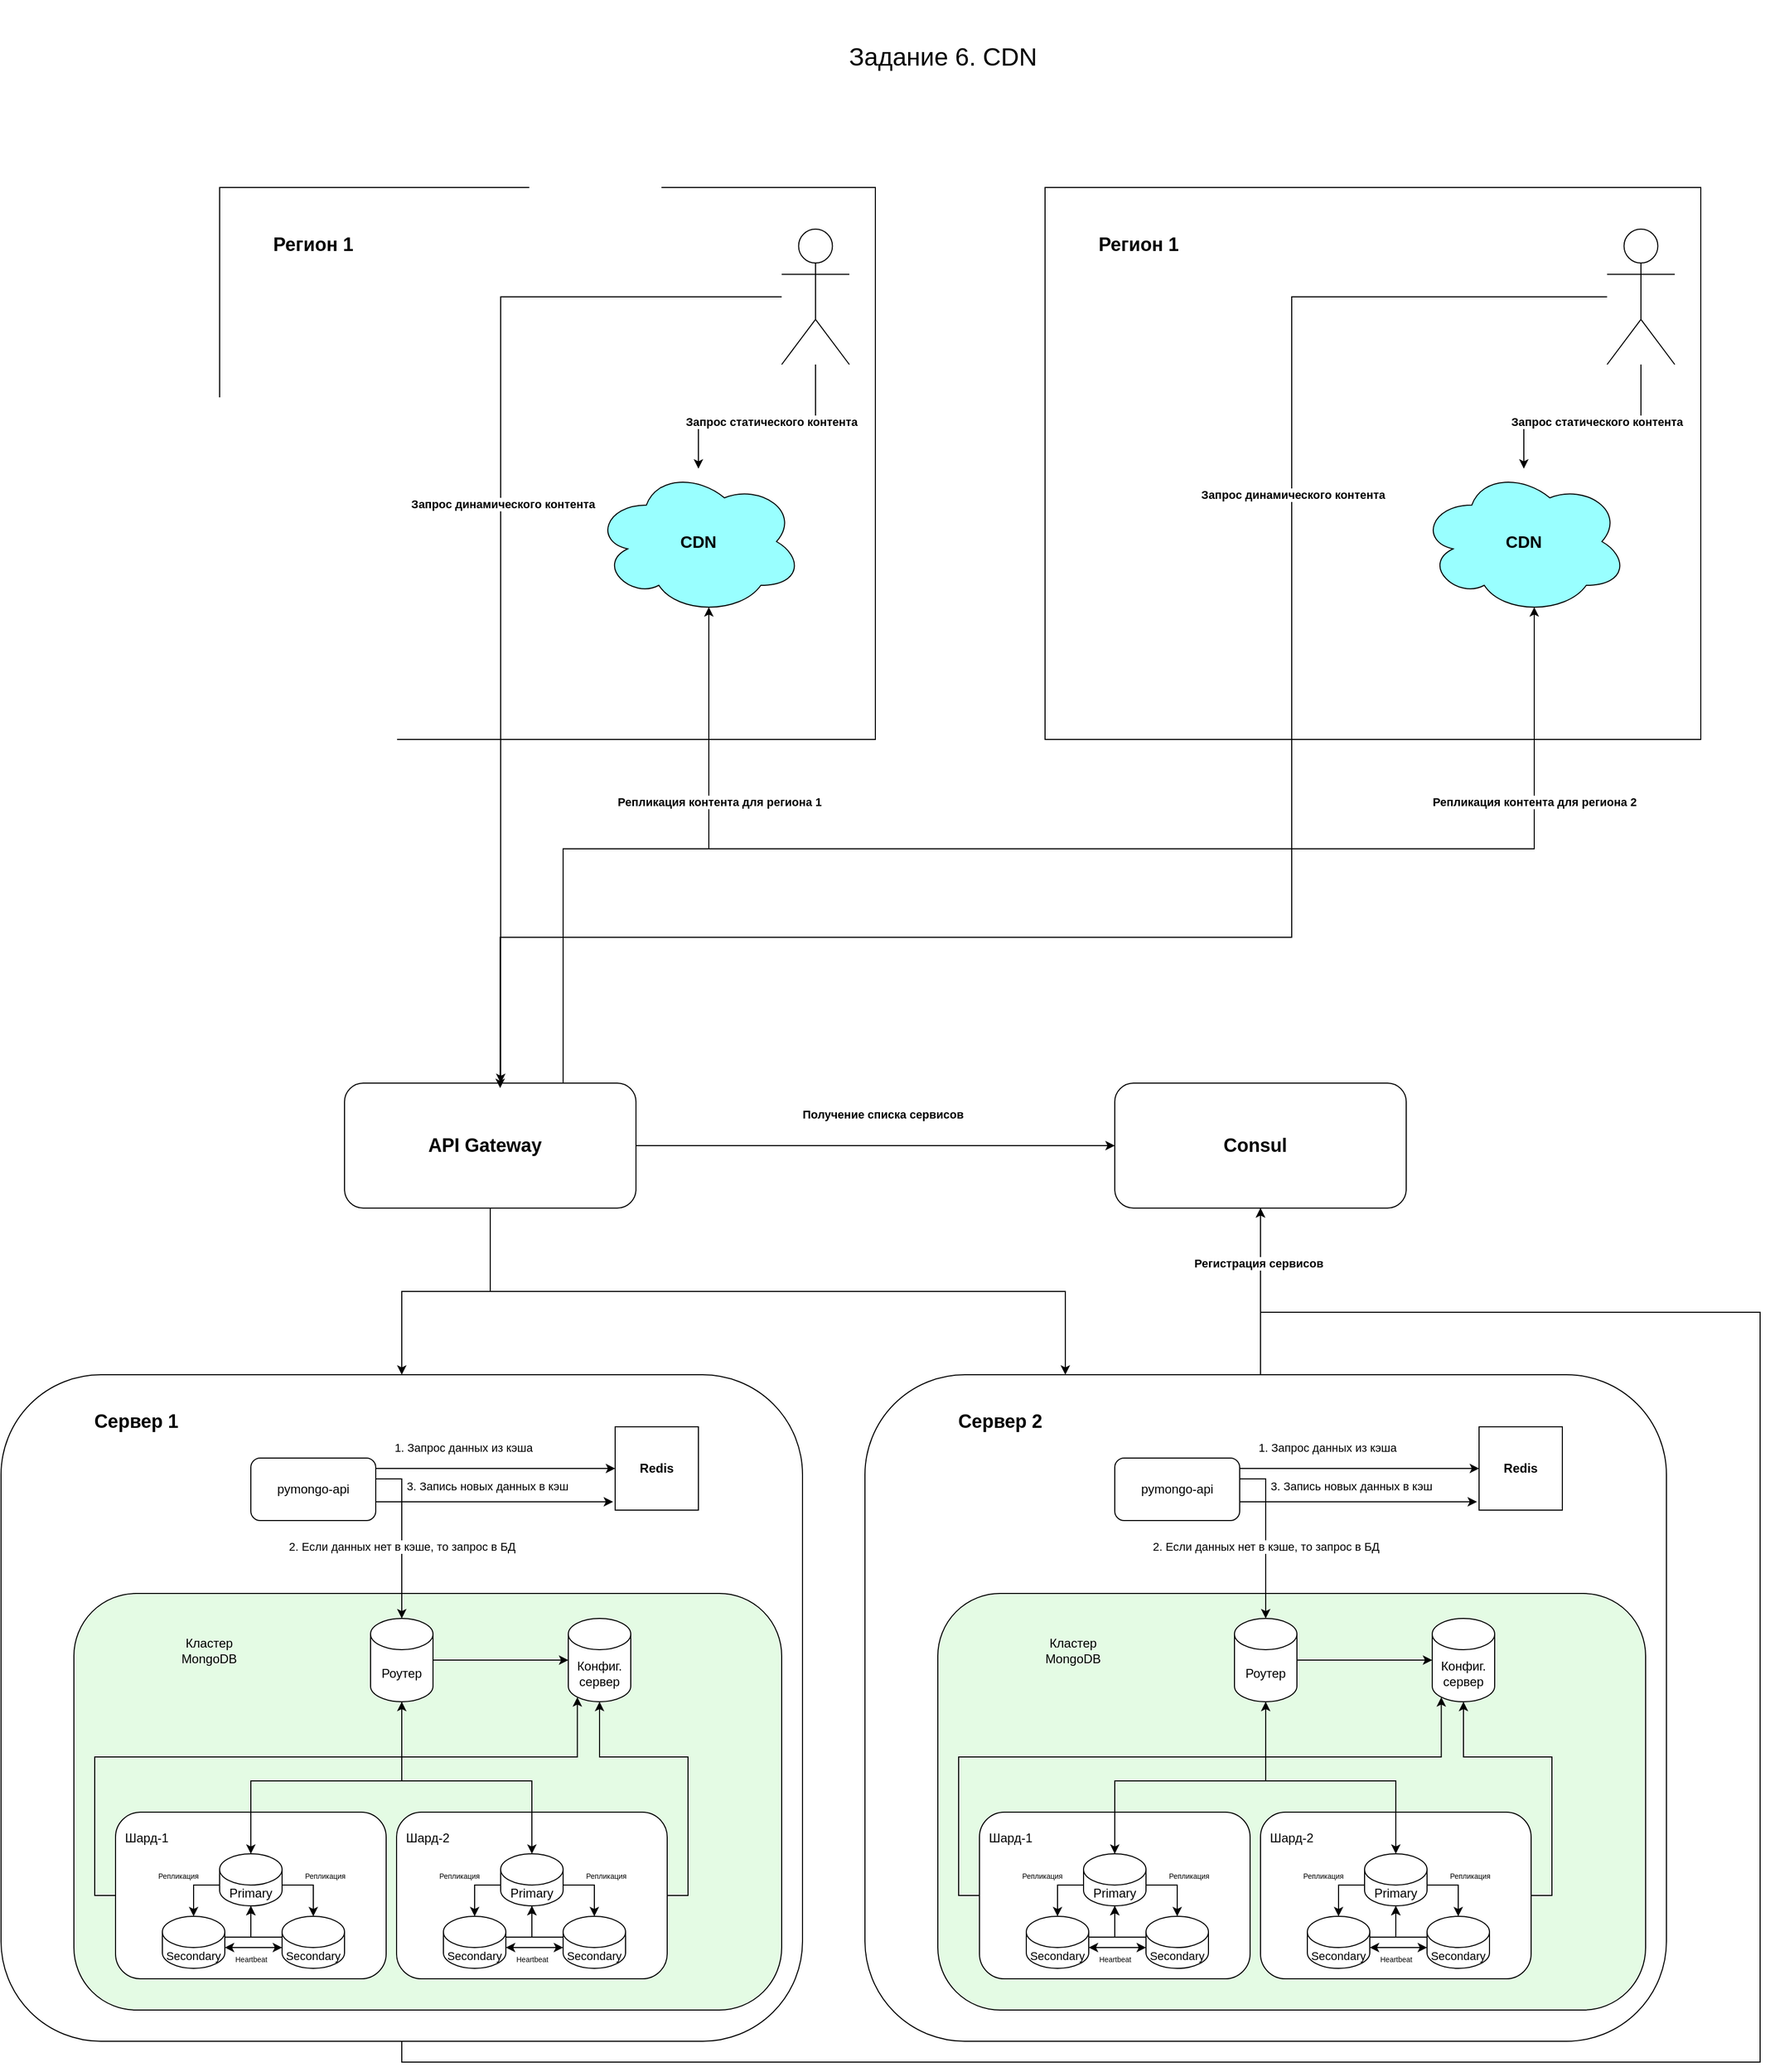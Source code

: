 <mxfile version="24.7.17">
  <diagram name="Page-1" id="-H_mtQnk-PTXWXPvYvuk">
    <mxGraphModel dx="7170" dy="5874" grid="1" gridSize="10" guides="1" tooltips="1" connect="1" arrows="1" fold="1" page="1" pageScale="1" pageWidth="1169" pageHeight="827" math="0" shadow="0">
      <root>
        <mxCell id="0" />
        <mxCell id="1" parent="0" />
        <mxCell id="JikTYuWjfZVvxx-_3Zb4-166" value="" style="rounded=0;whiteSpace=wrap;html=1;" vertex="1" parent="1">
          <mxGeometry x="330" y="-980" width="630" height="530" as="geometry" />
        </mxCell>
        <mxCell id="u2DICDxHQvClA-u2kyfJ-1" value="Задание 6.&amp;nbsp;CDN" style="text;strokeColor=none;align=center;fillColor=none;html=1;verticalAlign=middle;whiteSpace=wrap;rounded=0;fontSize=24;" parent="1" vertex="1">
          <mxGeometry x="860" y="-1160" width="330" height="110" as="geometry" />
        </mxCell>
        <mxCell id="JikTYuWjfZVvxx-_3Zb4-50" value="" style="group" vertex="1" connectable="0" parent="1">
          <mxGeometry x="120" y="160" width="770" height="640" as="geometry" />
        </mxCell>
        <mxCell id="JikTYuWjfZVvxx-_3Zb4-48" value="" style="rounded=1;whiteSpace=wrap;html=1;" vertex="1" parent="JikTYuWjfZVvxx-_3Zb4-50">
          <mxGeometry width="770" height="640" as="geometry" />
        </mxCell>
        <mxCell id="JikTYuWjfZVvxx-_3Zb4-1" value="" style="group" vertex="1" connectable="0" parent="JikTYuWjfZVvxx-_3Zb4-50">
          <mxGeometry x="70" y="50" width="680" height="560" as="geometry" />
        </mxCell>
        <mxCell id="u2DICDxHQvClA-u2kyfJ-53" style="edgeStyle=orthogonalEdgeStyle;rounded=0;orthogonalLoop=1;jettySize=auto;html=1;exitX=1;exitY=0.5;exitDx=0;exitDy=0;entryX=0;entryY=0.5;entryDx=0;entryDy=0;" parent="JikTYuWjfZVvxx-_3Zb4-1" source="zA23MoTUsTF4_91t8viU-3" target="u2DICDxHQvClA-u2kyfJ-52" edge="1">
          <mxGeometry relative="1" as="geometry">
            <Array as="points">
              <mxPoint x="290" y="40" />
              <mxPoint x="480" y="40" />
            </Array>
          </mxGeometry>
        </mxCell>
        <mxCell id="u2DICDxHQvClA-u2kyfJ-54" value="1. Запрос данных из кэша" style="edgeLabel;html=1;align=center;verticalAlign=middle;resizable=0;points=[];" parent="u2DICDxHQvClA-u2kyfJ-53" connectable="0" vertex="1">
          <mxGeometry x="-0.221" relative="1" as="geometry">
            <mxPoint x="6" y="-20" as="offset" />
          </mxGeometry>
        </mxCell>
        <mxCell id="zA23MoTUsTF4_91t8viU-3" value="pymongo-api" style="rounded=1;whiteSpace=wrap;html=1;" parent="JikTYuWjfZVvxx-_3Zb4-1" vertex="1">
          <mxGeometry x="170" y="30" width="120" height="60" as="geometry" />
        </mxCell>
        <mxCell id="u2DICDxHQvClA-u2kyfJ-12" value="" style="rounded=1;whiteSpace=wrap;html=1;container=0;fillColor=#E4FBE4;" parent="JikTYuWjfZVvxx-_3Zb4-1" vertex="1">
          <mxGeometry y="160" width="680" height="400" as="geometry" />
        </mxCell>
        <mxCell id="u2DICDxHQvClA-u2kyfJ-4" value="Роутер" style="shape=cylinder3;whiteSpace=wrap;html=1;boundedLbl=1;backgroundOutline=1;size=15;container=0;" parent="JikTYuWjfZVvxx-_3Zb4-1" vertex="1">
          <mxGeometry x="285" y="184" width="60" height="80" as="geometry" />
        </mxCell>
        <mxCell id="u2DICDxHQvClA-u2kyfJ-5" value="Конфиг. сервер" style="shape=cylinder3;whiteSpace=wrap;html=1;boundedLbl=1;backgroundOutline=1;size=15;container=0;" parent="JikTYuWjfZVvxx-_3Zb4-1" vertex="1">
          <mxGeometry x="475" y="184" width="60" height="80" as="geometry" />
        </mxCell>
        <mxCell id="u2DICDxHQvClA-u2kyfJ-6" style="edgeStyle=orthogonalEdgeStyle;rounded=0;orthogonalLoop=1;jettySize=auto;html=1;entryX=0;entryY=0.5;entryDx=0;entryDy=0;entryPerimeter=0;" parent="JikTYuWjfZVvxx-_3Zb4-1" source="u2DICDxHQvClA-u2kyfJ-4" target="u2DICDxHQvClA-u2kyfJ-5" edge="1">
          <mxGeometry relative="1" as="geometry" />
        </mxCell>
        <mxCell id="u2DICDxHQvClA-u2kyfJ-14" value="Кластер MongoDB" style="text;html=1;align=center;verticalAlign=middle;whiteSpace=wrap;rounded=0;container=0;" parent="JikTYuWjfZVvxx-_3Zb4-1" vertex="1">
          <mxGeometry x="100" y="200" width="60" height="30" as="geometry" />
        </mxCell>
        <mxCell id="u2DICDxHQvClA-u2kyfJ-25" value="" style="rounded=1;whiteSpace=wrap;html=1;" parent="JikTYuWjfZVvxx-_3Zb4-1" vertex="1">
          <mxGeometry x="40" y="370" width="260" height="160" as="geometry" />
        </mxCell>
        <mxCell id="u2DICDxHQvClA-u2kyfJ-16" value="&lt;font style=&quot;font-size: 11px;&quot;&gt;Secondary&lt;/font&gt;" style="shape=cylinder3;whiteSpace=wrap;html=1;boundedLbl=1;backgroundOutline=1;size=15;container=0;" parent="JikTYuWjfZVvxx-_3Zb4-1" vertex="1">
          <mxGeometry x="85" y="470" width="60" height="50" as="geometry" />
        </mxCell>
        <mxCell id="u2DICDxHQvClA-u2kyfJ-21" style="edgeStyle=orthogonalEdgeStyle;rounded=0;orthogonalLoop=1;jettySize=auto;html=1;exitX=1;exitY=0;exitDx=0;exitDy=30;exitPerimeter=0;" parent="JikTYuWjfZVvxx-_3Zb4-1" source="u2DICDxHQvClA-u2kyfJ-2" target="u2DICDxHQvClA-u2kyfJ-17" edge="1">
          <mxGeometry relative="1" as="geometry" />
        </mxCell>
        <mxCell id="u2DICDxHQvClA-u2kyfJ-34" value="&lt;font style=&quot;font-size: 7px;&quot;&gt;Репликация&lt;/font&gt;" style="edgeLabel;html=1;align=center;verticalAlign=middle;resizable=0;points=[];" parent="u2DICDxHQvClA-u2kyfJ-21" connectable="0" vertex="1">
          <mxGeometry x="-0.053" y="2" relative="1" as="geometry">
            <mxPoint x="12" y="-8" as="offset" />
          </mxGeometry>
        </mxCell>
        <mxCell id="u2DICDxHQvClA-u2kyfJ-2" value="Primary" style="shape=cylinder3;whiteSpace=wrap;html=1;boundedLbl=1;backgroundOutline=1;size=15;container=0;" parent="JikTYuWjfZVvxx-_3Zb4-1" vertex="1">
          <mxGeometry x="140" y="410" width="60" height="50" as="geometry" />
        </mxCell>
        <mxCell id="u2DICDxHQvClA-u2kyfJ-17" value="&lt;span style=&quot;font-size: 11px;&quot;&gt;Secondary&lt;/span&gt;" style="shape=cylinder3;whiteSpace=wrap;html=1;boundedLbl=1;backgroundOutline=1;size=15;container=0;" parent="JikTYuWjfZVvxx-_3Zb4-1" vertex="1">
          <mxGeometry x="200" y="470" width="60" height="50" as="geometry" />
        </mxCell>
        <mxCell id="u2DICDxHQvClA-u2kyfJ-18" style="edgeStyle=orthogonalEdgeStyle;rounded=0;orthogonalLoop=1;jettySize=auto;html=1;exitX=0;exitY=0;exitDx=0;exitDy=30;exitPerimeter=0;entryX=0.5;entryY=0;entryDx=0;entryDy=0;entryPerimeter=0;" parent="JikTYuWjfZVvxx-_3Zb4-1" source="u2DICDxHQvClA-u2kyfJ-2" target="u2DICDxHQvClA-u2kyfJ-16" edge="1">
          <mxGeometry relative="1" as="geometry" />
        </mxCell>
        <mxCell id="u2DICDxHQvClA-u2kyfJ-33" value="&lt;font style=&quot;font-size: 7px;&quot;&gt;Репликация&lt;/font&gt;" style="edgeLabel;html=1;align=center;verticalAlign=middle;resizable=0;points=[];" parent="u2DICDxHQvClA-u2kyfJ-18" connectable="0" vertex="1">
          <mxGeometry x="-0.331" relative="1" as="geometry">
            <mxPoint x="-22" y="-10" as="offset" />
          </mxGeometry>
        </mxCell>
        <mxCell id="u2DICDxHQvClA-u2kyfJ-24" value="" style="endArrow=classic;startArrow=classic;html=1;rounded=0;entryX=0;entryY=0;entryDx=0;entryDy=30;entryPerimeter=0;exitX=1;exitY=0;exitDx=0;exitDy=30;exitPerimeter=0;" parent="JikTYuWjfZVvxx-_3Zb4-1" source="u2DICDxHQvClA-u2kyfJ-16" target="u2DICDxHQvClA-u2kyfJ-17" edge="1">
          <mxGeometry width="50" height="50" relative="1" as="geometry">
            <mxPoint x="125" y="380" as="sourcePoint" />
            <mxPoint x="175" y="330" as="targetPoint" />
          </mxGeometry>
        </mxCell>
        <mxCell id="u2DICDxHQvClA-u2kyfJ-31" value="&lt;font style=&quot;font-size: 7px;&quot;&gt;Heartbeat&lt;/font&gt;" style="edgeLabel;html=1;align=center;verticalAlign=middle;resizable=0;points=[];" parent="u2DICDxHQvClA-u2kyfJ-24" connectable="0" vertex="1">
          <mxGeometry x="-0.069" y="1" relative="1" as="geometry">
            <mxPoint x="-1" y="11" as="offset" />
          </mxGeometry>
        </mxCell>
        <mxCell id="u2DICDxHQvClA-u2kyfJ-26" value="Шард-1" style="text;html=1;align=center;verticalAlign=middle;whiteSpace=wrap;rounded=0;" parent="JikTYuWjfZVvxx-_3Zb4-1" vertex="1">
          <mxGeometry x="40" y="380" width="60" height="30" as="geometry" />
        </mxCell>
        <mxCell id="u2DICDxHQvClA-u2kyfJ-29" style="edgeStyle=orthogonalEdgeStyle;rounded=0;orthogonalLoop=1;jettySize=auto;html=1;exitX=1;exitY=0;exitDx=0;exitDy=20;exitPerimeter=0;entryX=0.5;entryY=1;entryDx=0;entryDy=0;entryPerimeter=0;" parent="JikTYuWjfZVvxx-_3Zb4-1" source="u2DICDxHQvClA-u2kyfJ-16" target="u2DICDxHQvClA-u2kyfJ-2" edge="1">
          <mxGeometry relative="1" as="geometry" />
        </mxCell>
        <mxCell id="u2DICDxHQvClA-u2kyfJ-30" style="edgeStyle=orthogonalEdgeStyle;rounded=0;orthogonalLoop=1;jettySize=auto;html=1;exitX=0;exitY=0;exitDx=0;exitDy=20;exitPerimeter=0;entryX=0.5;entryY=1;entryDx=0;entryDy=0;entryPerimeter=0;" parent="JikTYuWjfZVvxx-_3Zb4-1" source="u2DICDxHQvClA-u2kyfJ-17" target="u2DICDxHQvClA-u2kyfJ-2" edge="1">
          <mxGeometry relative="1" as="geometry" />
        </mxCell>
        <mxCell id="u2DICDxHQvClA-u2kyfJ-8" style="edgeStyle=orthogonalEdgeStyle;rounded=0;orthogonalLoop=1;jettySize=auto;html=1;exitX=0.5;exitY=1;exitDx=0;exitDy=0;exitPerimeter=0;entryX=0.5;entryY=0;entryDx=0;entryDy=0;entryPerimeter=0;" parent="JikTYuWjfZVvxx-_3Zb4-1" source="u2DICDxHQvClA-u2kyfJ-4" target="u2DICDxHQvClA-u2kyfJ-2" edge="1">
          <mxGeometry relative="1" as="geometry">
            <Array as="points">
              <mxPoint x="315" y="340" />
              <mxPoint x="170" y="340" />
            </Array>
          </mxGeometry>
        </mxCell>
        <mxCell id="u2DICDxHQvClA-u2kyfJ-32" style="edgeStyle=orthogonalEdgeStyle;rounded=0;orthogonalLoop=1;jettySize=auto;html=1;exitX=0.5;exitY=0;exitDx=0;exitDy=0;exitPerimeter=0;entryX=0.5;entryY=1;entryDx=0;entryDy=0;entryPerimeter=0;" parent="JikTYuWjfZVvxx-_3Zb4-1" source="u2DICDxHQvClA-u2kyfJ-2" target="u2DICDxHQvClA-u2kyfJ-4" edge="1">
          <mxGeometry relative="1" as="geometry">
            <Array as="points">
              <mxPoint x="170" y="340" />
              <mxPoint x="315" y="340" />
            </Array>
          </mxGeometry>
        </mxCell>
        <mxCell id="u2DICDxHQvClA-u2kyfJ-35" value="" style="rounded=1;whiteSpace=wrap;html=1;" parent="JikTYuWjfZVvxx-_3Zb4-1" vertex="1">
          <mxGeometry x="310" y="370" width="260" height="160" as="geometry" />
        </mxCell>
        <mxCell id="u2DICDxHQvClA-u2kyfJ-36" value="&lt;font style=&quot;font-size: 11px;&quot;&gt;Secondary&lt;/font&gt;" style="shape=cylinder3;whiteSpace=wrap;html=1;boundedLbl=1;backgroundOutline=1;size=15;container=0;" parent="JikTYuWjfZVvxx-_3Zb4-1" vertex="1">
          <mxGeometry x="355" y="470" width="60" height="50" as="geometry" />
        </mxCell>
        <mxCell id="u2DICDxHQvClA-u2kyfJ-37" style="edgeStyle=orthogonalEdgeStyle;rounded=0;orthogonalLoop=1;jettySize=auto;html=1;exitX=1;exitY=0;exitDx=0;exitDy=30;exitPerimeter=0;" parent="JikTYuWjfZVvxx-_3Zb4-1" source="u2DICDxHQvClA-u2kyfJ-39" target="u2DICDxHQvClA-u2kyfJ-40" edge="1">
          <mxGeometry relative="1" as="geometry" />
        </mxCell>
        <mxCell id="u2DICDxHQvClA-u2kyfJ-38" value="&lt;font style=&quot;font-size: 7px;&quot;&gt;Репликация&lt;/font&gt;" style="edgeLabel;html=1;align=center;verticalAlign=middle;resizable=0;points=[];" parent="u2DICDxHQvClA-u2kyfJ-37" connectable="0" vertex="1">
          <mxGeometry x="-0.053" y="2" relative="1" as="geometry">
            <mxPoint x="12" y="-8" as="offset" />
          </mxGeometry>
        </mxCell>
        <mxCell id="u2DICDxHQvClA-u2kyfJ-39" value="Primary" style="shape=cylinder3;whiteSpace=wrap;html=1;boundedLbl=1;backgroundOutline=1;size=15;container=0;" parent="JikTYuWjfZVvxx-_3Zb4-1" vertex="1">
          <mxGeometry x="410" y="410" width="60" height="50" as="geometry" />
        </mxCell>
        <mxCell id="u2DICDxHQvClA-u2kyfJ-40" value="&lt;span style=&quot;font-size: 11px;&quot;&gt;Secondary&lt;/span&gt;" style="shape=cylinder3;whiteSpace=wrap;html=1;boundedLbl=1;backgroundOutline=1;size=15;container=0;" parent="JikTYuWjfZVvxx-_3Zb4-1" vertex="1">
          <mxGeometry x="470" y="470" width="60" height="50" as="geometry" />
        </mxCell>
        <mxCell id="u2DICDxHQvClA-u2kyfJ-41" style="edgeStyle=orthogonalEdgeStyle;rounded=0;orthogonalLoop=1;jettySize=auto;html=1;exitX=0;exitY=0;exitDx=0;exitDy=30;exitPerimeter=0;entryX=0.5;entryY=0;entryDx=0;entryDy=0;entryPerimeter=0;" parent="JikTYuWjfZVvxx-_3Zb4-1" source="u2DICDxHQvClA-u2kyfJ-39" target="u2DICDxHQvClA-u2kyfJ-36" edge="1">
          <mxGeometry relative="1" as="geometry" />
        </mxCell>
        <mxCell id="u2DICDxHQvClA-u2kyfJ-42" value="&lt;font style=&quot;font-size: 7px;&quot;&gt;Репликация&lt;/font&gt;" style="edgeLabel;html=1;align=center;verticalAlign=middle;resizable=0;points=[];" parent="u2DICDxHQvClA-u2kyfJ-41" connectable="0" vertex="1">
          <mxGeometry x="-0.331" relative="1" as="geometry">
            <mxPoint x="-22" y="-10" as="offset" />
          </mxGeometry>
        </mxCell>
        <mxCell id="u2DICDxHQvClA-u2kyfJ-43" value="" style="endArrow=classic;startArrow=classic;html=1;rounded=0;entryX=0;entryY=0;entryDx=0;entryDy=30;entryPerimeter=0;exitX=1;exitY=0;exitDx=0;exitDy=30;exitPerimeter=0;" parent="JikTYuWjfZVvxx-_3Zb4-1" source="u2DICDxHQvClA-u2kyfJ-36" target="u2DICDxHQvClA-u2kyfJ-40" edge="1">
          <mxGeometry width="50" height="50" relative="1" as="geometry">
            <mxPoint x="395" y="380" as="sourcePoint" />
            <mxPoint x="445" y="330" as="targetPoint" />
          </mxGeometry>
        </mxCell>
        <mxCell id="u2DICDxHQvClA-u2kyfJ-44" value="&lt;font style=&quot;font-size: 7px;&quot;&gt;Heartbeat&lt;/font&gt;" style="edgeLabel;html=1;align=center;verticalAlign=middle;resizable=0;points=[];" parent="u2DICDxHQvClA-u2kyfJ-43" connectable="0" vertex="1">
          <mxGeometry x="-0.069" y="1" relative="1" as="geometry">
            <mxPoint x="-1" y="11" as="offset" />
          </mxGeometry>
        </mxCell>
        <mxCell id="u2DICDxHQvClA-u2kyfJ-45" value="Шард-2" style="text;html=1;align=center;verticalAlign=middle;whiteSpace=wrap;rounded=0;" parent="JikTYuWjfZVvxx-_3Zb4-1" vertex="1">
          <mxGeometry x="310" y="380" width="60" height="30" as="geometry" />
        </mxCell>
        <mxCell id="u2DICDxHQvClA-u2kyfJ-46" style="edgeStyle=orthogonalEdgeStyle;rounded=0;orthogonalLoop=1;jettySize=auto;html=1;exitX=1;exitY=0;exitDx=0;exitDy=20;exitPerimeter=0;entryX=0.5;entryY=1;entryDx=0;entryDy=0;entryPerimeter=0;" parent="JikTYuWjfZVvxx-_3Zb4-1" source="u2DICDxHQvClA-u2kyfJ-36" target="u2DICDxHQvClA-u2kyfJ-39" edge="1">
          <mxGeometry relative="1" as="geometry" />
        </mxCell>
        <mxCell id="u2DICDxHQvClA-u2kyfJ-47" style="edgeStyle=orthogonalEdgeStyle;rounded=0;orthogonalLoop=1;jettySize=auto;html=1;exitX=0;exitY=0;exitDx=0;exitDy=20;exitPerimeter=0;entryX=0.5;entryY=1;entryDx=0;entryDy=0;entryPerimeter=0;" parent="JikTYuWjfZVvxx-_3Zb4-1" source="u2DICDxHQvClA-u2kyfJ-40" target="u2DICDxHQvClA-u2kyfJ-39" edge="1">
          <mxGeometry relative="1" as="geometry" />
        </mxCell>
        <mxCell id="u2DICDxHQvClA-u2kyfJ-48" style="edgeStyle=orthogonalEdgeStyle;rounded=0;orthogonalLoop=1;jettySize=auto;html=1;entryX=0.5;entryY=0;entryDx=0;entryDy=0;entryPerimeter=0;" parent="JikTYuWjfZVvxx-_3Zb4-1" source="u2DICDxHQvClA-u2kyfJ-4" target="u2DICDxHQvClA-u2kyfJ-39" edge="1">
          <mxGeometry relative="1" as="geometry">
            <Array as="points">
              <mxPoint x="315" y="340" />
              <mxPoint x="440" y="340" />
            </Array>
          </mxGeometry>
        </mxCell>
        <mxCell id="u2DICDxHQvClA-u2kyfJ-50" style="edgeStyle=orthogonalEdgeStyle;rounded=0;orthogonalLoop=1;jettySize=auto;html=1;exitX=1;exitY=0.5;exitDx=0;exitDy=0;entryX=0.5;entryY=1;entryDx=0;entryDy=0;entryPerimeter=0;" parent="JikTYuWjfZVvxx-_3Zb4-1" source="u2DICDxHQvClA-u2kyfJ-35" target="u2DICDxHQvClA-u2kyfJ-5" edge="1">
          <mxGeometry relative="1" as="geometry" />
        </mxCell>
        <mxCell id="u2DICDxHQvClA-u2kyfJ-51" style="edgeStyle=orthogonalEdgeStyle;rounded=0;orthogonalLoop=1;jettySize=auto;html=1;exitX=0;exitY=0.5;exitDx=0;exitDy=0;entryX=0.145;entryY=1;entryDx=0;entryDy=-4.35;entryPerimeter=0;" parent="JikTYuWjfZVvxx-_3Zb4-1" source="u2DICDxHQvClA-u2kyfJ-25" target="u2DICDxHQvClA-u2kyfJ-5" edge="1">
          <mxGeometry relative="1" as="geometry" />
        </mxCell>
        <mxCell id="u2DICDxHQvClA-u2kyfJ-52" value="&lt;b&gt;Redis&lt;/b&gt;" style="whiteSpace=wrap;html=1;aspect=fixed;" parent="JikTYuWjfZVvxx-_3Zb4-1" vertex="1">
          <mxGeometry x="520" width="80" height="80" as="geometry" />
        </mxCell>
        <mxCell id="zA23MoTUsTF4_91t8viU-4" style="edgeStyle=orthogonalEdgeStyle;rounded=0;orthogonalLoop=1;jettySize=auto;html=1;exitX=1;exitY=0.5;exitDx=0;exitDy=0;entryX=0.5;entryY=0;entryDx=0;entryDy=0;entryPerimeter=0;" parent="JikTYuWjfZVvxx-_3Zb4-1" source="zA23MoTUsTF4_91t8viU-3" target="u2DICDxHQvClA-u2kyfJ-4" edge="1">
          <mxGeometry relative="1" as="geometry">
            <mxPoint x="380" y="70" as="targetPoint" />
            <Array as="points">
              <mxPoint x="290" y="50" />
              <mxPoint x="315" y="50" />
            </Array>
          </mxGeometry>
        </mxCell>
        <mxCell id="u2DICDxHQvClA-u2kyfJ-55" value="2. Если данных нет в кэше, то запрос в БД" style="edgeLabel;html=1;align=center;verticalAlign=middle;resizable=0;points=[];" parent="zA23MoTUsTF4_91t8viU-4" connectable="0" vertex="1">
          <mxGeometry x="0.181" relative="1" as="geometry">
            <mxPoint as="offset" />
          </mxGeometry>
        </mxCell>
        <mxCell id="u2DICDxHQvClA-u2kyfJ-56" style="edgeStyle=orthogonalEdgeStyle;rounded=0;orthogonalLoop=1;jettySize=auto;html=1;exitX=1;exitY=0.75;exitDx=0;exitDy=0;entryX=-0.025;entryY=0.9;entryDx=0;entryDy=0;entryPerimeter=0;" parent="JikTYuWjfZVvxx-_3Zb4-1" source="zA23MoTUsTF4_91t8viU-3" target="u2DICDxHQvClA-u2kyfJ-52" edge="1">
          <mxGeometry relative="1" as="geometry">
            <Array as="points">
              <mxPoint x="290" y="72" />
            </Array>
          </mxGeometry>
        </mxCell>
        <mxCell id="u2DICDxHQvClA-u2kyfJ-57" value="3. Запись новых данных в кэш" style="edgeLabel;html=1;align=center;verticalAlign=middle;resizable=0;points=[];" parent="u2DICDxHQvClA-u2kyfJ-56" connectable="0" vertex="1">
          <mxGeometry x="-0.126" relative="1" as="geometry">
            <mxPoint x="9" y="-15" as="offset" />
          </mxGeometry>
        </mxCell>
        <mxCell id="JikTYuWjfZVvxx-_3Zb4-49" value="Сервер 1" style="text;html=1;align=center;verticalAlign=middle;whiteSpace=wrap;rounded=0;fontSize=18;fontStyle=1" vertex="1" parent="JikTYuWjfZVvxx-_3Zb4-50">
          <mxGeometry x="70" y="30" width="120" height="30" as="geometry" />
        </mxCell>
        <mxCell id="JikTYuWjfZVvxx-_3Zb4-51" value="" style="group" vertex="1" connectable="0" parent="1">
          <mxGeometry x="950" y="160" width="770" height="640" as="geometry" />
        </mxCell>
        <mxCell id="JikTYuWjfZVvxx-_3Zb4-52" value="" style="rounded=1;whiteSpace=wrap;html=1;" vertex="1" parent="JikTYuWjfZVvxx-_3Zb4-51">
          <mxGeometry width="770" height="640" as="geometry" />
        </mxCell>
        <mxCell id="JikTYuWjfZVvxx-_3Zb4-53" value="" style="group" vertex="1" connectable="0" parent="JikTYuWjfZVvxx-_3Zb4-51">
          <mxGeometry x="70" y="50" width="680" height="560" as="geometry" />
        </mxCell>
        <mxCell id="JikTYuWjfZVvxx-_3Zb4-54" style="edgeStyle=orthogonalEdgeStyle;rounded=0;orthogonalLoop=1;jettySize=auto;html=1;exitX=1;exitY=0.5;exitDx=0;exitDy=0;entryX=0;entryY=0.5;entryDx=0;entryDy=0;" edge="1" parent="JikTYuWjfZVvxx-_3Zb4-53" source="JikTYuWjfZVvxx-_3Zb4-56" target="JikTYuWjfZVvxx-_3Zb4-93">
          <mxGeometry relative="1" as="geometry">
            <Array as="points">
              <mxPoint x="290" y="40" />
              <mxPoint x="480" y="40" />
            </Array>
          </mxGeometry>
        </mxCell>
        <mxCell id="JikTYuWjfZVvxx-_3Zb4-55" value="1. Запрос данных из кэша" style="edgeLabel;html=1;align=center;verticalAlign=middle;resizable=0;points=[];" connectable="0" vertex="1" parent="JikTYuWjfZVvxx-_3Zb4-54">
          <mxGeometry x="-0.221" relative="1" as="geometry">
            <mxPoint x="6" y="-20" as="offset" />
          </mxGeometry>
        </mxCell>
        <mxCell id="JikTYuWjfZVvxx-_3Zb4-56" value="pymongo-api" style="rounded=1;whiteSpace=wrap;html=1;" vertex="1" parent="JikTYuWjfZVvxx-_3Zb4-53">
          <mxGeometry x="170" y="30" width="120" height="60" as="geometry" />
        </mxCell>
        <mxCell id="JikTYuWjfZVvxx-_3Zb4-57" value="" style="rounded=1;whiteSpace=wrap;html=1;container=0;fillColor=#E4FBE4;" vertex="1" parent="JikTYuWjfZVvxx-_3Zb4-53">
          <mxGeometry y="160" width="680" height="400" as="geometry" />
        </mxCell>
        <mxCell id="JikTYuWjfZVvxx-_3Zb4-58" value="Роутер" style="shape=cylinder3;whiteSpace=wrap;html=1;boundedLbl=1;backgroundOutline=1;size=15;container=0;" vertex="1" parent="JikTYuWjfZVvxx-_3Zb4-53">
          <mxGeometry x="285" y="184" width="60" height="80" as="geometry" />
        </mxCell>
        <mxCell id="JikTYuWjfZVvxx-_3Zb4-59" value="Конфиг. сервер" style="shape=cylinder3;whiteSpace=wrap;html=1;boundedLbl=1;backgroundOutline=1;size=15;container=0;" vertex="1" parent="JikTYuWjfZVvxx-_3Zb4-53">
          <mxGeometry x="475" y="184" width="60" height="80" as="geometry" />
        </mxCell>
        <mxCell id="JikTYuWjfZVvxx-_3Zb4-60" style="edgeStyle=orthogonalEdgeStyle;rounded=0;orthogonalLoop=1;jettySize=auto;html=1;entryX=0;entryY=0.5;entryDx=0;entryDy=0;entryPerimeter=0;" edge="1" parent="JikTYuWjfZVvxx-_3Zb4-53" source="JikTYuWjfZVvxx-_3Zb4-58" target="JikTYuWjfZVvxx-_3Zb4-59">
          <mxGeometry relative="1" as="geometry" />
        </mxCell>
        <mxCell id="JikTYuWjfZVvxx-_3Zb4-61" value="Кластер MongoDB" style="text;html=1;align=center;verticalAlign=middle;whiteSpace=wrap;rounded=0;container=0;" vertex="1" parent="JikTYuWjfZVvxx-_3Zb4-53">
          <mxGeometry x="100" y="200" width="60" height="30" as="geometry" />
        </mxCell>
        <mxCell id="JikTYuWjfZVvxx-_3Zb4-62" value="" style="rounded=1;whiteSpace=wrap;html=1;" vertex="1" parent="JikTYuWjfZVvxx-_3Zb4-53">
          <mxGeometry x="40" y="370" width="260" height="160" as="geometry" />
        </mxCell>
        <mxCell id="JikTYuWjfZVvxx-_3Zb4-63" value="&lt;font style=&quot;font-size: 11px;&quot;&gt;Secondary&lt;/font&gt;" style="shape=cylinder3;whiteSpace=wrap;html=1;boundedLbl=1;backgroundOutline=1;size=15;container=0;" vertex="1" parent="JikTYuWjfZVvxx-_3Zb4-53">
          <mxGeometry x="85" y="470" width="60" height="50" as="geometry" />
        </mxCell>
        <mxCell id="JikTYuWjfZVvxx-_3Zb4-64" style="edgeStyle=orthogonalEdgeStyle;rounded=0;orthogonalLoop=1;jettySize=auto;html=1;exitX=1;exitY=0;exitDx=0;exitDy=30;exitPerimeter=0;" edge="1" parent="JikTYuWjfZVvxx-_3Zb4-53" source="JikTYuWjfZVvxx-_3Zb4-66" target="JikTYuWjfZVvxx-_3Zb4-67">
          <mxGeometry relative="1" as="geometry" />
        </mxCell>
        <mxCell id="JikTYuWjfZVvxx-_3Zb4-65" value="&lt;font style=&quot;font-size: 7px;&quot;&gt;Репликация&lt;/font&gt;" style="edgeLabel;html=1;align=center;verticalAlign=middle;resizable=0;points=[];" connectable="0" vertex="1" parent="JikTYuWjfZVvxx-_3Zb4-64">
          <mxGeometry x="-0.053" y="2" relative="1" as="geometry">
            <mxPoint x="12" y="-8" as="offset" />
          </mxGeometry>
        </mxCell>
        <mxCell id="JikTYuWjfZVvxx-_3Zb4-66" value="Primary" style="shape=cylinder3;whiteSpace=wrap;html=1;boundedLbl=1;backgroundOutline=1;size=15;container=0;" vertex="1" parent="JikTYuWjfZVvxx-_3Zb4-53">
          <mxGeometry x="140" y="410" width="60" height="50" as="geometry" />
        </mxCell>
        <mxCell id="JikTYuWjfZVvxx-_3Zb4-67" value="&lt;span style=&quot;font-size: 11px;&quot;&gt;Secondary&lt;/span&gt;" style="shape=cylinder3;whiteSpace=wrap;html=1;boundedLbl=1;backgroundOutline=1;size=15;container=0;" vertex="1" parent="JikTYuWjfZVvxx-_3Zb4-53">
          <mxGeometry x="200" y="470" width="60" height="50" as="geometry" />
        </mxCell>
        <mxCell id="JikTYuWjfZVvxx-_3Zb4-68" style="edgeStyle=orthogonalEdgeStyle;rounded=0;orthogonalLoop=1;jettySize=auto;html=1;exitX=0;exitY=0;exitDx=0;exitDy=30;exitPerimeter=0;entryX=0.5;entryY=0;entryDx=0;entryDy=0;entryPerimeter=0;" edge="1" parent="JikTYuWjfZVvxx-_3Zb4-53" source="JikTYuWjfZVvxx-_3Zb4-66" target="JikTYuWjfZVvxx-_3Zb4-63">
          <mxGeometry relative="1" as="geometry" />
        </mxCell>
        <mxCell id="JikTYuWjfZVvxx-_3Zb4-69" value="&lt;font style=&quot;font-size: 7px;&quot;&gt;Репликация&lt;/font&gt;" style="edgeLabel;html=1;align=center;verticalAlign=middle;resizable=0;points=[];" connectable="0" vertex="1" parent="JikTYuWjfZVvxx-_3Zb4-68">
          <mxGeometry x="-0.331" relative="1" as="geometry">
            <mxPoint x="-22" y="-10" as="offset" />
          </mxGeometry>
        </mxCell>
        <mxCell id="JikTYuWjfZVvxx-_3Zb4-70" value="" style="endArrow=classic;startArrow=classic;html=1;rounded=0;entryX=0;entryY=0;entryDx=0;entryDy=30;entryPerimeter=0;exitX=1;exitY=0;exitDx=0;exitDy=30;exitPerimeter=0;" edge="1" parent="JikTYuWjfZVvxx-_3Zb4-53" source="JikTYuWjfZVvxx-_3Zb4-63" target="JikTYuWjfZVvxx-_3Zb4-67">
          <mxGeometry width="50" height="50" relative="1" as="geometry">
            <mxPoint x="125" y="380" as="sourcePoint" />
            <mxPoint x="175" y="330" as="targetPoint" />
          </mxGeometry>
        </mxCell>
        <mxCell id="JikTYuWjfZVvxx-_3Zb4-71" value="&lt;font style=&quot;font-size: 7px;&quot;&gt;Heartbeat&lt;/font&gt;" style="edgeLabel;html=1;align=center;verticalAlign=middle;resizable=0;points=[];" connectable="0" vertex="1" parent="JikTYuWjfZVvxx-_3Zb4-70">
          <mxGeometry x="-0.069" y="1" relative="1" as="geometry">
            <mxPoint x="-1" y="11" as="offset" />
          </mxGeometry>
        </mxCell>
        <mxCell id="JikTYuWjfZVvxx-_3Zb4-72" value="Шард-1" style="text;html=1;align=center;verticalAlign=middle;whiteSpace=wrap;rounded=0;" vertex="1" parent="JikTYuWjfZVvxx-_3Zb4-53">
          <mxGeometry x="40" y="380" width="60" height="30" as="geometry" />
        </mxCell>
        <mxCell id="JikTYuWjfZVvxx-_3Zb4-73" style="edgeStyle=orthogonalEdgeStyle;rounded=0;orthogonalLoop=1;jettySize=auto;html=1;exitX=1;exitY=0;exitDx=0;exitDy=20;exitPerimeter=0;entryX=0.5;entryY=1;entryDx=0;entryDy=0;entryPerimeter=0;" edge="1" parent="JikTYuWjfZVvxx-_3Zb4-53" source="JikTYuWjfZVvxx-_3Zb4-63" target="JikTYuWjfZVvxx-_3Zb4-66">
          <mxGeometry relative="1" as="geometry" />
        </mxCell>
        <mxCell id="JikTYuWjfZVvxx-_3Zb4-74" style="edgeStyle=orthogonalEdgeStyle;rounded=0;orthogonalLoop=1;jettySize=auto;html=1;exitX=0;exitY=0;exitDx=0;exitDy=20;exitPerimeter=0;entryX=0.5;entryY=1;entryDx=0;entryDy=0;entryPerimeter=0;" edge="1" parent="JikTYuWjfZVvxx-_3Zb4-53" source="JikTYuWjfZVvxx-_3Zb4-67" target="JikTYuWjfZVvxx-_3Zb4-66">
          <mxGeometry relative="1" as="geometry" />
        </mxCell>
        <mxCell id="JikTYuWjfZVvxx-_3Zb4-75" style="edgeStyle=orthogonalEdgeStyle;rounded=0;orthogonalLoop=1;jettySize=auto;html=1;exitX=0.5;exitY=1;exitDx=0;exitDy=0;exitPerimeter=0;entryX=0.5;entryY=0;entryDx=0;entryDy=0;entryPerimeter=0;" edge="1" parent="JikTYuWjfZVvxx-_3Zb4-53" source="JikTYuWjfZVvxx-_3Zb4-58" target="JikTYuWjfZVvxx-_3Zb4-66">
          <mxGeometry relative="1" as="geometry">
            <Array as="points">
              <mxPoint x="315" y="340" />
              <mxPoint x="170" y="340" />
            </Array>
          </mxGeometry>
        </mxCell>
        <mxCell id="JikTYuWjfZVvxx-_3Zb4-76" style="edgeStyle=orthogonalEdgeStyle;rounded=0;orthogonalLoop=1;jettySize=auto;html=1;exitX=0.5;exitY=0;exitDx=0;exitDy=0;exitPerimeter=0;entryX=0.5;entryY=1;entryDx=0;entryDy=0;entryPerimeter=0;" edge="1" parent="JikTYuWjfZVvxx-_3Zb4-53" source="JikTYuWjfZVvxx-_3Zb4-66" target="JikTYuWjfZVvxx-_3Zb4-58">
          <mxGeometry relative="1" as="geometry">
            <Array as="points">
              <mxPoint x="170" y="340" />
              <mxPoint x="315" y="340" />
            </Array>
          </mxGeometry>
        </mxCell>
        <mxCell id="JikTYuWjfZVvxx-_3Zb4-77" value="" style="rounded=1;whiteSpace=wrap;html=1;" vertex="1" parent="JikTYuWjfZVvxx-_3Zb4-53">
          <mxGeometry x="310" y="370" width="260" height="160" as="geometry" />
        </mxCell>
        <mxCell id="JikTYuWjfZVvxx-_3Zb4-78" value="&lt;font style=&quot;font-size: 11px;&quot;&gt;Secondary&lt;/font&gt;" style="shape=cylinder3;whiteSpace=wrap;html=1;boundedLbl=1;backgroundOutline=1;size=15;container=0;" vertex="1" parent="JikTYuWjfZVvxx-_3Zb4-53">
          <mxGeometry x="355" y="470" width="60" height="50" as="geometry" />
        </mxCell>
        <mxCell id="JikTYuWjfZVvxx-_3Zb4-79" style="edgeStyle=orthogonalEdgeStyle;rounded=0;orthogonalLoop=1;jettySize=auto;html=1;exitX=1;exitY=0;exitDx=0;exitDy=30;exitPerimeter=0;" edge="1" parent="JikTYuWjfZVvxx-_3Zb4-53" source="JikTYuWjfZVvxx-_3Zb4-81" target="JikTYuWjfZVvxx-_3Zb4-82">
          <mxGeometry relative="1" as="geometry" />
        </mxCell>
        <mxCell id="JikTYuWjfZVvxx-_3Zb4-80" value="&lt;font style=&quot;font-size: 7px;&quot;&gt;Репликация&lt;/font&gt;" style="edgeLabel;html=1;align=center;verticalAlign=middle;resizable=0;points=[];" connectable="0" vertex="1" parent="JikTYuWjfZVvxx-_3Zb4-79">
          <mxGeometry x="-0.053" y="2" relative="1" as="geometry">
            <mxPoint x="12" y="-8" as="offset" />
          </mxGeometry>
        </mxCell>
        <mxCell id="JikTYuWjfZVvxx-_3Zb4-81" value="Primary" style="shape=cylinder3;whiteSpace=wrap;html=1;boundedLbl=1;backgroundOutline=1;size=15;container=0;" vertex="1" parent="JikTYuWjfZVvxx-_3Zb4-53">
          <mxGeometry x="410" y="410" width="60" height="50" as="geometry" />
        </mxCell>
        <mxCell id="JikTYuWjfZVvxx-_3Zb4-82" value="&lt;span style=&quot;font-size: 11px;&quot;&gt;Secondary&lt;/span&gt;" style="shape=cylinder3;whiteSpace=wrap;html=1;boundedLbl=1;backgroundOutline=1;size=15;container=0;" vertex="1" parent="JikTYuWjfZVvxx-_3Zb4-53">
          <mxGeometry x="470" y="470" width="60" height="50" as="geometry" />
        </mxCell>
        <mxCell id="JikTYuWjfZVvxx-_3Zb4-83" style="edgeStyle=orthogonalEdgeStyle;rounded=0;orthogonalLoop=1;jettySize=auto;html=1;exitX=0;exitY=0;exitDx=0;exitDy=30;exitPerimeter=0;entryX=0.5;entryY=0;entryDx=0;entryDy=0;entryPerimeter=0;" edge="1" parent="JikTYuWjfZVvxx-_3Zb4-53" source="JikTYuWjfZVvxx-_3Zb4-81" target="JikTYuWjfZVvxx-_3Zb4-78">
          <mxGeometry relative="1" as="geometry" />
        </mxCell>
        <mxCell id="JikTYuWjfZVvxx-_3Zb4-84" value="&lt;font style=&quot;font-size: 7px;&quot;&gt;Репликация&lt;/font&gt;" style="edgeLabel;html=1;align=center;verticalAlign=middle;resizable=0;points=[];" connectable="0" vertex="1" parent="JikTYuWjfZVvxx-_3Zb4-83">
          <mxGeometry x="-0.331" relative="1" as="geometry">
            <mxPoint x="-22" y="-10" as="offset" />
          </mxGeometry>
        </mxCell>
        <mxCell id="JikTYuWjfZVvxx-_3Zb4-85" value="" style="endArrow=classic;startArrow=classic;html=1;rounded=0;entryX=0;entryY=0;entryDx=0;entryDy=30;entryPerimeter=0;exitX=1;exitY=0;exitDx=0;exitDy=30;exitPerimeter=0;" edge="1" parent="JikTYuWjfZVvxx-_3Zb4-53" source="JikTYuWjfZVvxx-_3Zb4-78" target="JikTYuWjfZVvxx-_3Zb4-82">
          <mxGeometry width="50" height="50" relative="1" as="geometry">
            <mxPoint x="395" y="380" as="sourcePoint" />
            <mxPoint x="445" y="330" as="targetPoint" />
          </mxGeometry>
        </mxCell>
        <mxCell id="JikTYuWjfZVvxx-_3Zb4-86" value="&lt;font style=&quot;font-size: 7px;&quot;&gt;Heartbeat&lt;/font&gt;" style="edgeLabel;html=1;align=center;verticalAlign=middle;resizable=0;points=[];" connectable="0" vertex="1" parent="JikTYuWjfZVvxx-_3Zb4-85">
          <mxGeometry x="-0.069" y="1" relative="1" as="geometry">
            <mxPoint x="-1" y="11" as="offset" />
          </mxGeometry>
        </mxCell>
        <mxCell id="JikTYuWjfZVvxx-_3Zb4-87" value="Шард-2" style="text;html=1;align=center;verticalAlign=middle;whiteSpace=wrap;rounded=0;" vertex="1" parent="JikTYuWjfZVvxx-_3Zb4-53">
          <mxGeometry x="310" y="380" width="60" height="30" as="geometry" />
        </mxCell>
        <mxCell id="JikTYuWjfZVvxx-_3Zb4-88" style="edgeStyle=orthogonalEdgeStyle;rounded=0;orthogonalLoop=1;jettySize=auto;html=1;exitX=1;exitY=0;exitDx=0;exitDy=20;exitPerimeter=0;entryX=0.5;entryY=1;entryDx=0;entryDy=0;entryPerimeter=0;" edge="1" parent="JikTYuWjfZVvxx-_3Zb4-53" source="JikTYuWjfZVvxx-_3Zb4-78" target="JikTYuWjfZVvxx-_3Zb4-81">
          <mxGeometry relative="1" as="geometry" />
        </mxCell>
        <mxCell id="JikTYuWjfZVvxx-_3Zb4-89" style="edgeStyle=orthogonalEdgeStyle;rounded=0;orthogonalLoop=1;jettySize=auto;html=1;exitX=0;exitY=0;exitDx=0;exitDy=20;exitPerimeter=0;entryX=0.5;entryY=1;entryDx=0;entryDy=0;entryPerimeter=0;" edge="1" parent="JikTYuWjfZVvxx-_3Zb4-53" source="JikTYuWjfZVvxx-_3Zb4-82" target="JikTYuWjfZVvxx-_3Zb4-81">
          <mxGeometry relative="1" as="geometry" />
        </mxCell>
        <mxCell id="JikTYuWjfZVvxx-_3Zb4-90" style="edgeStyle=orthogonalEdgeStyle;rounded=0;orthogonalLoop=1;jettySize=auto;html=1;entryX=0.5;entryY=0;entryDx=0;entryDy=0;entryPerimeter=0;" edge="1" parent="JikTYuWjfZVvxx-_3Zb4-53" source="JikTYuWjfZVvxx-_3Zb4-58" target="JikTYuWjfZVvxx-_3Zb4-81">
          <mxGeometry relative="1" as="geometry">
            <Array as="points">
              <mxPoint x="315" y="340" />
              <mxPoint x="440" y="340" />
            </Array>
          </mxGeometry>
        </mxCell>
        <mxCell id="JikTYuWjfZVvxx-_3Zb4-91" style="edgeStyle=orthogonalEdgeStyle;rounded=0;orthogonalLoop=1;jettySize=auto;html=1;exitX=1;exitY=0.5;exitDx=0;exitDy=0;entryX=0.5;entryY=1;entryDx=0;entryDy=0;entryPerimeter=0;" edge="1" parent="JikTYuWjfZVvxx-_3Zb4-53" source="JikTYuWjfZVvxx-_3Zb4-77" target="JikTYuWjfZVvxx-_3Zb4-59">
          <mxGeometry relative="1" as="geometry" />
        </mxCell>
        <mxCell id="JikTYuWjfZVvxx-_3Zb4-92" style="edgeStyle=orthogonalEdgeStyle;rounded=0;orthogonalLoop=1;jettySize=auto;html=1;exitX=0;exitY=0.5;exitDx=0;exitDy=0;entryX=0.145;entryY=1;entryDx=0;entryDy=-4.35;entryPerimeter=0;" edge="1" parent="JikTYuWjfZVvxx-_3Zb4-53" source="JikTYuWjfZVvxx-_3Zb4-62" target="JikTYuWjfZVvxx-_3Zb4-59">
          <mxGeometry relative="1" as="geometry" />
        </mxCell>
        <mxCell id="JikTYuWjfZVvxx-_3Zb4-93" value="&lt;b&gt;Redis&lt;/b&gt;" style="whiteSpace=wrap;html=1;aspect=fixed;" vertex="1" parent="JikTYuWjfZVvxx-_3Zb4-53">
          <mxGeometry x="520" width="80" height="80" as="geometry" />
        </mxCell>
        <mxCell id="JikTYuWjfZVvxx-_3Zb4-94" style="edgeStyle=orthogonalEdgeStyle;rounded=0;orthogonalLoop=1;jettySize=auto;html=1;exitX=1;exitY=0.5;exitDx=0;exitDy=0;entryX=0.5;entryY=0;entryDx=0;entryDy=0;entryPerimeter=0;" edge="1" parent="JikTYuWjfZVvxx-_3Zb4-53" source="JikTYuWjfZVvxx-_3Zb4-56" target="JikTYuWjfZVvxx-_3Zb4-58">
          <mxGeometry relative="1" as="geometry">
            <mxPoint x="380" y="70" as="targetPoint" />
            <Array as="points">
              <mxPoint x="290" y="50" />
              <mxPoint x="315" y="50" />
            </Array>
          </mxGeometry>
        </mxCell>
        <mxCell id="JikTYuWjfZVvxx-_3Zb4-95" value="2. Если данных нет в кэше, то запрос в БД" style="edgeLabel;html=1;align=center;verticalAlign=middle;resizable=0;points=[];" connectable="0" vertex="1" parent="JikTYuWjfZVvxx-_3Zb4-94">
          <mxGeometry x="0.181" relative="1" as="geometry">
            <mxPoint as="offset" />
          </mxGeometry>
        </mxCell>
        <mxCell id="JikTYuWjfZVvxx-_3Zb4-96" style="edgeStyle=orthogonalEdgeStyle;rounded=0;orthogonalLoop=1;jettySize=auto;html=1;exitX=1;exitY=0.75;exitDx=0;exitDy=0;entryX=-0.025;entryY=0.9;entryDx=0;entryDy=0;entryPerimeter=0;" edge="1" parent="JikTYuWjfZVvxx-_3Zb4-53" source="JikTYuWjfZVvxx-_3Zb4-56" target="JikTYuWjfZVvxx-_3Zb4-93">
          <mxGeometry relative="1" as="geometry">
            <Array as="points">
              <mxPoint x="290" y="72" />
            </Array>
          </mxGeometry>
        </mxCell>
        <mxCell id="JikTYuWjfZVvxx-_3Zb4-97" value="3. Запись новых данных в кэш" style="edgeLabel;html=1;align=center;verticalAlign=middle;resizable=0;points=[];" connectable="0" vertex="1" parent="JikTYuWjfZVvxx-_3Zb4-96">
          <mxGeometry x="-0.126" relative="1" as="geometry">
            <mxPoint x="9" y="-15" as="offset" />
          </mxGeometry>
        </mxCell>
        <mxCell id="JikTYuWjfZVvxx-_3Zb4-98" value="Сервер 2" style="text;html=1;align=center;verticalAlign=middle;whiteSpace=wrap;rounded=0;fontSize=18;fontStyle=1" vertex="1" parent="JikTYuWjfZVvxx-_3Zb4-51">
          <mxGeometry x="70" y="30" width="120" height="30" as="geometry" />
        </mxCell>
        <mxCell id="JikTYuWjfZVvxx-_3Zb4-149" value="" style="group" vertex="1" connectable="0" parent="1">
          <mxGeometry x="450" y="-120" width="280" height="120" as="geometry" />
        </mxCell>
        <mxCell id="JikTYuWjfZVvxx-_3Zb4-47" value="" style="rounded=1;whiteSpace=wrap;html=1;" vertex="1" parent="JikTYuWjfZVvxx-_3Zb4-149">
          <mxGeometry width="280" height="120" as="geometry" />
        </mxCell>
        <mxCell id="JikTYuWjfZVvxx-_3Zb4-147" value="API Gateway" style="text;html=1;align=center;verticalAlign=middle;whiteSpace=wrap;rounded=0;fontSize=18;fontStyle=1" vertex="1" parent="JikTYuWjfZVvxx-_3Zb4-149">
          <mxGeometry x="75" y="45" width="120" height="30" as="geometry" />
        </mxCell>
        <mxCell id="JikTYuWjfZVvxx-_3Zb4-151" value="" style="group" vertex="1" connectable="0" parent="1">
          <mxGeometry x="1190" y="-120" width="280" height="120" as="geometry" />
        </mxCell>
        <mxCell id="JikTYuWjfZVvxx-_3Zb4-152" value="" style="rounded=1;whiteSpace=wrap;html=1;" vertex="1" parent="JikTYuWjfZVvxx-_3Zb4-151">
          <mxGeometry width="280" height="120" as="geometry" />
        </mxCell>
        <mxCell id="JikTYuWjfZVvxx-_3Zb4-153" value="Consul" style="text;html=1;align=center;verticalAlign=middle;whiteSpace=wrap;rounded=0;fontSize=18;fontStyle=1" vertex="1" parent="JikTYuWjfZVvxx-_3Zb4-151">
          <mxGeometry x="75" y="45" width="120" height="30" as="geometry" />
        </mxCell>
        <mxCell id="JikTYuWjfZVvxx-_3Zb4-154" style="edgeStyle=orthogonalEdgeStyle;rounded=0;orthogonalLoop=1;jettySize=auto;html=1;" edge="1" parent="1" source="JikTYuWjfZVvxx-_3Zb4-47" target="JikTYuWjfZVvxx-_3Zb4-152">
          <mxGeometry relative="1" as="geometry" />
        </mxCell>
        <mxCell id="JikTYuWjfZVvxx-_3Zb4-155" value="Получение списка сервисов" style="edgeLabel;html=1;align=center;verticalAlign=middle;resizable=0;points=[];fontStyle=1" vertex="1" connectable="0" parent="JikTYuWjfZVvxx-_3Zb4-154">
          <mxGeometry x="0.035" relative="1" as="geometry">
            <mxPoint x="-1" y="-30" as="offset" />
          </mxGeometry>
        </mxCell>
        <mxCell id="JikTYuWjfZVvxx-_3Zb4-156" style="edgeStyle=orthogonalEdgeStyle;rounded=0;orthogonalLoop=1;jettySize=auto;html=1;entryX=0.5;entryY=0;entryDx=0;entryDy=0;" edge="1" parent="1" source="JikTYuWjfZVvxx-_3Zb4-47" target="JikTYuWjfZVvxx-_3Zb4-48">
          <mxGeometry relative="1" as="geometry" />
        </mxCell>
        <mxCell id="JikTYuWjfZVvxx-_3Zb4-157" style="edgeStyle=orthogonalEdgeStyle;rounded=0;orthogonalLoop=1;jettySize=auto;html=1;entryX=0.25;entryY=0;entryDx=0;entryDy=0;" edge="1" parent="1" source="JikTYuWjfZVvxx-_3Zb4-47" target="JikTYuWjfZVvxx-_3Zb4-52">
          <mxGeometry relative="1" as="geometry">
            <Array as="points">
              <mxPoint x="590" y="80" />
              <mxPoint x="1143" y="80" />
            </Array>
          </mxGeometry>
        </mxCell>
        <mxCell id="JikTYuWjfZVvxx-_3Zb4-158" style="edgeStyle=orthogonalEdgeStyle;rounded=0;orthogonalLoop=1;jettySize=auto;html=1;entryX=0.5;entryY=1;entryDx=0;entryDy=0;" edge="1" parent="1" source="JikTYuWjfZVvxx-_3Zb4-52" target="JikTYuWjfZVvxx-_3Zb4-152">
          <mxGeometry relative="1" as="geometry">
            <Array as="points">
              <mxPoint x="1330" y="120" />
              <mxPoint x="1330" y="120" />
            </Array>
          </mxGeometry>
        </mxCell>
        <mxCell id="JikTYuWjfZVvxx-_3Zb4-159" style="edgeStyle=orthogonalEdgeStyle;rounded=0;orthogonalLoop=1;jettySize=auto;html=1;entryX=0.5;entryY=1;entryDx=0;entryDy=0;" edge="1" parent="1" source="JikTYuWjfZVvxx-_3Zb4-48" target="JikTYuWjfZVvxx-_3Zb4-152">
          <mxGeometry relative="1" as="geometry">
            <Array as="points">
              <mxPoint x="505" y="820" />
              <mxPoint x="1810" y="820" />
              <mxPoint x="1810" y="100" />
              <mxPoint x="1330" y="100" />
            </Array>
          </mxGeometry>
        </mxCell>
        <mxCell id="JikTYuWjfZVvxx-_3Zb4-160" value="Регистрация сервисов" style="edgeLabel;html=1;align=center;verticalAlign=middle;resizable=0;points=[];fontStyle=1" vertex="1" connectable="0" parent="JikTYuWjfZVvxx-_3Zb4-159">
          <mxGeometry x="0.96" y="2" relative="1" as="geometry">
            <mxPoint as="offset" />
          </mxGeometry>
        </mxCell>
        <mxCell id="JikTYuWjfZVvxx-_3Zb4-161" value="" style="shape=umlActor;verticalLabelPosition=bottom;verticalAlign=top;html=1;outlineConnect=0;" vertex="1" parent="1">
          <mxGeometry x="870" y="-940" width="65" height="130" as="geometry" />
        </mxCell>
        <mxCell id="JikTYuWjfZVvxx-_3Zb4-168" value="Регион 1" style="text;html=1;align=center;verticalAlign=middle;whiteSpace=wrap;rounded=0;fontSize=18;fontStyle=1" vertex="1" parent="1">
          <mxGeometry x="360" y="-940" width="120" height="30" as="geometry" />
        </mxCell>
        <mxCell id="JikTYuWjfZVvxx-_3Zb4-162" style="edgeStyle=orthogonalEdgeStyle;rounded=0;orthogonalLoop=1;jettySize=auto;html=1;entryX=0.536;entryY=0;entryDx=0;entryDy=0;entryPerimeter=0;" edge="1" parent="1" source="JikTYuWjfZVvxx-_3Zb4-161" target="JikTYuWjfZVvxx-_3Zb4-47">
          <mxGeometry relative="1" as="geometry">
            <Array as="points">
              <mxPoint x="600" y="-180" />
              <mxPoint x="600" y="-180" />
            </Array>
          </mxGeometry>
        </mxCell>
        <mxCell id="JikTYuWjfZVvxx-_3Zb4-178" value="Запрос динамического контента" style="edgeLabel;html=1;align=center;verticalAlign=middle;resizable=0;points=[];fontStyle=1" vertex="1" connectable="0" parent="JikTYuWjfZVvxx-_3Zb4-162">
          <mxGeometry x="-0.086" y="2" relative="1" as="geometry">
            <mxPoint as="offset" />
          </mxGeometry>
        </mxCell>
        <mxCell id="JikTYuWjfZVvxx-_3Zb4-169" value="" style="edgeStyle=orthogonalEdgeStyle;rounded=0;orthogonalLoop=1;jettySize=auto;html=1;" edge="1" parent="1" source="JikTYuWjfZVvxx-_3Zb4-161" target="JikTYuWjfZVvxx-_3Zb4-164">
          <mxGeometry relative="1" as="geometry" />
        </mxCell>
        <mxCell id="JikTYuWjfZVvxx-_3Zb4-179" value="Запрос статического контента" style="edgeLabel;html=1;align=center;verticalAlign=middle;resizable=0;points=[];fontStyle=1" vertex="1" connectable="0" parent="JikTYuWjfZVvxx-_3Zb4-169">
          <mxGeometry x="-0.131" y="5" relative="1" as="geometry">
            <mxPoint as="offset" />
          </mxGeometry>
        </mxCell>
        <mxCell id="JikTYuWjfZVvxx-_3Zb4-164" value="&lt;font size=&quot;1&quot; style=&quot;&quot;&gt;&lt;b style=&quot;font-size: 16px;&quot;&gt;CDN&lt;/b&gt;&lt;/font&gt;" style="ellipse;shape=cloud;whiteSpace=wrap;html=1;fillColor=#99ffff;" vertex="1" parent="1">
          <mxGeometry x="690" y="-710" width="200" height="140" as="geometry" />
        </mxCell>
        <mxCell id="JikTYuWjfZVvxx-_3Zb4-180" style="edgeStyle=orthogonalEdgeStyle;rounded=0;orthogonalLoop=1;jettySize=auto;html=1;exitX=0.75;exitY=0;exitDx=0;exitDy=0;entryX=0.55;entryY=0.95;entryDx=0;entryDy=0;entryPerimeter=0;" edge="1" parent="1" source="JikTYuWjfZVvxx-_3Zb4-47" target="JikTYuWjfZVvxx-_3Zb4-164">
          <mxGeometry relative="1" as="geometry" />
        </mxCell>
        <mxCell id="JikTYuWjfZVvxx-_3Zb4-181" value="Репликация контента для региона 1" style="edgeLabel;html=1;align=center;verticalAlign=middle;resizable=0;points=[];fontStyle=1" vertex="1" connectable="0" parent="JikTYuWjfZVvxx-_3Zb4-180">
          <mxGeometry x="-0.075" y="-1" relative="1" as="geometry">
            <mxPoint x="99" y="-46" as="offset" />
          </mxGeometry>
        </mxCell>
        <mxCell id="JikTYuWjfZVvxx-_3Zb4-183" value="" style="rounded=0;whiteSpace=wrap;html=1;" vertex="1" parent="1">
          <mxGeometry x="1123" y="-980" width="630" height="530" as="geometry" />
        </mxCell>
        <mxCell id="JikTYuWjfZVvxx-_3Zb4-184" value="" style="shape=umlActor;verticalLabelPosition=bottom;verticalAlign=top;html=1;outlineConnect=0;" vertex="1" parent="1">
          <mxGeometry x="1663" y="-940" width="65" height="130" as="geometry" />
        </mxCell>
        <mxCell id="JikTYuWjfZVvxx-_3Zb4-185" value="Регион 1" style="text;html=1;align=center;verticalAlign=middle;whiteSpace=wrap;rounded=0;fontSize=18;fontStyle=1" vertex="1" parent="1">
          <mxGeometry x="1153" y="-940" width="120" height="30" as="geometry" />
        </mxCell>
        <mxCell id="JikTYuWjfZVvxx-_3Zb4-187" value="" style="edgeStyle=orthogonalEdgeStyle;rounded=0;orthogonalLoop=1;jettySize=auto;html=1;" edge="1" parent="1" source="JikTYuWjfZVvxx-_3Zb4-184" target="JikTYuWjfZVvxx-_3Zb4-189">
          <mxGeometry relative="1" as="geometry" />
        </mxCell>
        <mxCell id="JikTYuWjfZVvxx-_3Zb4-188" value="Запрос статического контента" style="edgeLabel;html=1;align=center;verticalAlign=middle;resizable=0;points=[];fontStyle=1" vertex="1" connectable="0" parent="JikTYuWjfZVvxx-_3Zb4-187">
          <mxGeometry x="-0.131" y="5" relative="1" as="geometry">
            <mxPoint as="offset" />
          </mxGeometry>
        </mxCell>
        <mxCell id="JikTYuWjfZVvxx-_3Zb4-189" value="&lt;font size=&quot;1&quot; style=&quot;&quot;&gt;&lt;b style=&quot;font-size: 16px;&quot;&gt;CDN&lt;/b&gt;&lt;/font&gt;" style="ellipse;shape=cloud;whiteSpace=wrap;html=1;fillColor=#99FFFF;" vertex="1" parent="1">
          <mxGeometry x="1483" y="-710" width="200" height="140" as="geometry" />
        </mxCell>
        <mxCell id="JikTYuWjfZVvxx-_3Zb4-191" style="edgeStyle=orthogonalEdgeStyle;rounded=0;orthogonalLoop=1;jettySize=auto;html=1;entryX=0.534;entryY=0.04;entryDx=0;entryDy=0;entryPerimeter=0;" edge="1" parent="1" source="JikTYuWjfZVvxx-_3Zb4-184" target="JikTYuWjfZVvxx-_3Zb4-47">
          <mxGeometry relative="1" as="geometry">
            <Array as="points">
              <mxPoint x="1360" y="-875" />
              <mxPoint x="1360" y="-260" />
              <mxPoint x="600" y="-260" />
            </Array>
          </mxGeometry>
        </mxCell>
        <mxCell id="JikTYuWjfZVvxx-_3Zb4-192" value="Запрос динамического контента" style="edgeLabel;html=1;align=center;verticalAlign=middle;resizable=0;points=[];fontStyle=1" vertex="1" connectable="0" parent="JikTYuWjfZVvxx-_3Zb4-191">
          <mxGeometry x="-0.46" y="1" relative="1" as="geometry">
            <mxPoint as="offset" />
          </mxGeometry>
        </mxCell>
        <mxCell id="JikTYuWjfZVvxx-_3Zb4-194" style="edgeStyle=orthogonalEdgeStyle;rounded=0;orthogonalLoop=1;jettySize=auto;html=1;exitX=0.75;exitY=0;exitDx=0;exitDy=0;entryX=0.55;entryY=0.95;entryDx=0;entryDy=0;entryPerimeter=0;" edge="1" parent="1" source="JikTYuWjfZVvxx-_3Zb4-47" target="JikTYuWjfZVvxx-_3Zb4-189">
          <mxGeometry relative="1" as="geometry" />
        </mxCell>
        <mxCell id="JikTYuWjfZVvxx-_3Zb4-195" value="Репликация контента для региона 2" style="edgeLabel;html=1;align=center;verticalAlign=middle;resizable=0;points=[];fontStyle=1" vertex="1" connectable="0" parent="JikTYuWjfZVvxx-_3Zb4-194">
          <mxGeometry x="0.732" relative="1" as="geometry">
            <mxPoint as="offset" />
          </mxGeometry>
        </mxCell>
      </root>
    </mxGraphModel>
  </diagram>
</mxfile>
